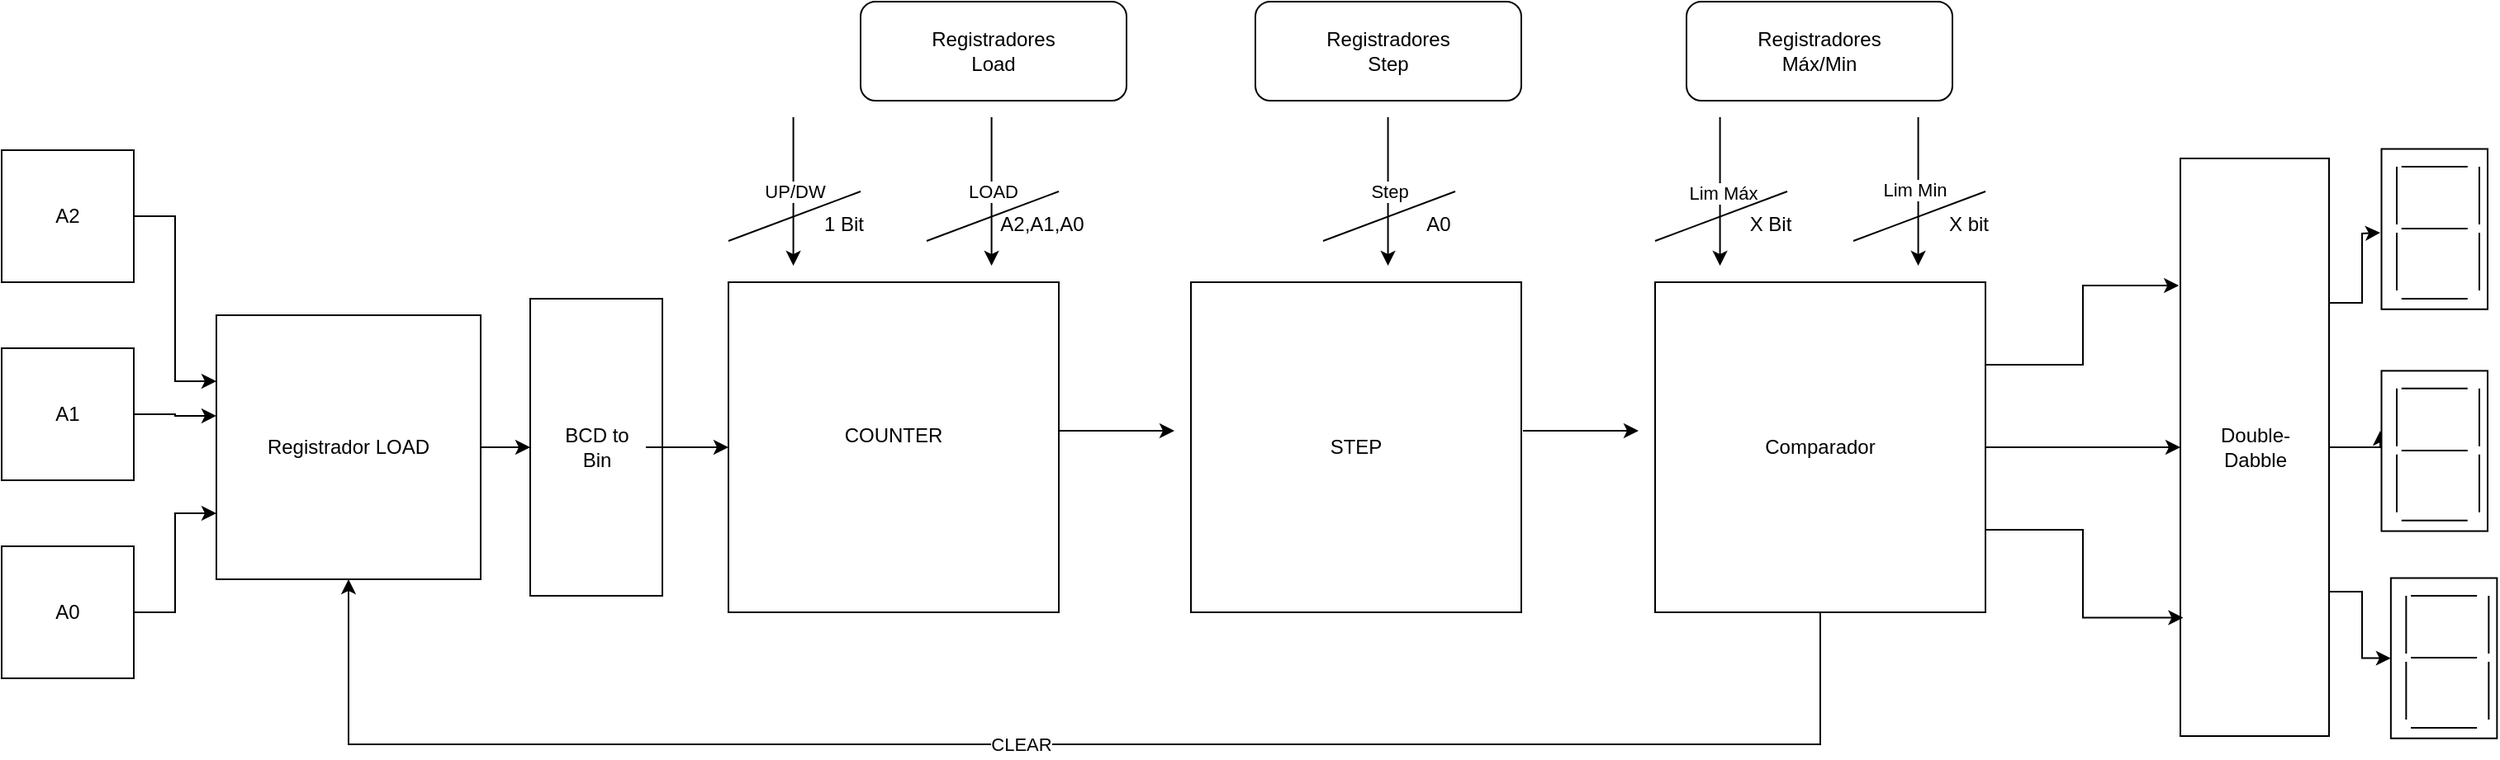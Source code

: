 <mxfile version="24.8.0">
  <diagram name="Página-1" id="OI2_72WPpLuLD4g8K_rf">
    <mxGraphModel dx="1393" dy="801" grid="1" gridSize="10" guides="1" tooltips="1" connect="1" arrows="1" fold="1" page="1" pageScale="1" pageWidth="827" pageHeight="1169" math="0" shadow="0">
      <root>
        <mxCell id="0" />
        <mxCell id="1" parent="0" />
        <mxCell id="qQ6owmYyiTlh0JQ5LR82-11" style="edgeStyle=orthogonalEdgeStyle;rounded=0;orthogonalLoop=1;jettySize=auto;html=1;exitX=1;exitY=0.5;exitDx=0;exitDy=0;entryX=0;entryY=0.25;entryDx=0;entryDy=0;" edge="1" parent="1" source="Dc7wzzg82mR3qbJvhs6L-1" target="qQ6owmYyiTlh0JQ5LR82-1">
          <mxGeometry relative="1" as="geometry" />
        </mxCell>
        <mxCell id="Dc7wzzg82mR3qbJvhs6L-1" value="A2" style="whiteSpace=wrap;html=1;aspect=fixed;" parent="1" vertex="1">
          <mxGeometry x="40" y="360" width="80" height="80" as="geometry" />
        </mxCell>
        <mxCell id="Dc7wzzg82mR3qbJvhs6L-2" value="A1" style="whiteSpace=wrap;html=1;aspect=fixed;" parent="1" vertex="1">
          <mxGeometry x="40" y="480" width="80" height="80" as="geometry" />
        </mxCell>
        <mxCell id="qQ6owmYyiTlh0JQ5LR82-9" style="edgeStyle=orthogonalEdgeStyle;rounded=0;orthogonalLoop=1;jettySize=auto;html=1;exitX=1;exitY=0.5;exitDx=0;exitDy=0;entryX=0;entryY=0.75;entryDx=0;entryDy=0;" edge="1" parent="1" source="Dc7wzzg82mR3qbJvhs6L-4" target="qQ6owmYyiTlh0JQ5LR82-1">
          <mxGeometry relative="1" as="geometry" />
        </mxCell>
        <mxCell id="Dc7wzzg82mR3qbJvhs6L-4" value="A0" style="whiteSpace=wrap;html=1;aspect=fixed;" parent="1" vertex="1">
          <mxGeometry x="40" y="600" width="80" height="80" as="geometry" />
        </mxCell>
        <mxCell id="Dc7wzzg82mR3qbJvhs6L-7" value="COUNTER&lt;div&gt;&lt;br&gt;&lt;/div&gt;" style="whiteSpace=wrap;html=1;aspect=fixed;" parent="1" vertex="1">
          <mxGeometry x="480" y="440" width="200" height="200" as="geometry" />
        </mxCell>
        <mxCell id="Dc7wzzg82mR3qbJvhs6L-8" value="STEP" style="whiteSpace=wrap;html=1;aspect=fixed;" parent="1" vertex="1">
          <mxGeometry x="760" y="440" width="200" height="200" as="geometry" />
        </mxCell>
        <mxCell id="Dc7wzzg82mR3qbJvhs6L-9" value="" style="endArrow=classic;html=1;rounded=0;" parent="1" edge="1">
          <mxGeometry relative="1" as="geometry">
            <mxPoint x="519.29" y="340" as="sourcePoint" />
            <mxPoint x="519.29" y="430" as="targetPoint" />
          </mxGeometry>
        </mxCell>
        <mxCell id="Dc7wzzg82mR3qbJvhs6L-10" value="UP/DW" style="edgeLabel;resizable=0;html=1;;align=center;verticalAlign=middle;" parent="Dc7wzzg82mR3qbJvhs6L-9" connectable="0" vertex="1">
          <mxGeometry relative="1" as="geometry" />
        </mxCell>
        <mxCell id="Dc7wzzg82mR3qbJvhs6L-11" value="" style="endArrow=none;html=1;rounded=0;" parent="1" edge="1">
          <mxGeometry width="50" height="50" relative="1" as="geometry">
            <mxPoint x="480" y="415" as="sourcePoint" />
            <mxPoint x="560" y="385" as="targetPoint" />
          </mxGeometry>
        </mxCell>
        <mxCell id="Dc7wzzg82mR3qbJvhs6L-12" value="1 Bit" style="text;html=1;align=center;verticalAlign=middle;whiteSpace=wrap;rounded=0;" parent="1" vertex="1">
          <mxGeometry x="520" y="390" width="60" height="30" as="geometry" />
        </mxCell>
        <mxCell id="Dc7wzzg82mR3qbJvhs6L-16" value="" style="endArrow=classic;html=1;rounded=0;" parent="1" edge="1">
          <mxGeometry relative="1" as="geometry">
            <mxPoint x="879.29" y="340" as="sourcePoint" />
            <mxPoint x="879.29" y="430" as="targetPoint" />
          </mxGeometry>
        </mxCell>
        <mxCell id="Dc7wzzg82mR3qbJvhs6L-17" value="Step" style="edgeLabel;resizable=0;html=1;;align=center;verticalAlign=middle;" parent="Dc7wzzg82mR3qbJvhs6L-16" connectable="0" vertex="1">
          <mxGeometry relative="1" as="geometry" />
        </mxCell>
        <mxCell id="Dc7wzzg82mR3qbJvhs6L-18" value="" style="endArrow=none;html=1;rounded=0;" parent="1" edge="1">
          <mxGeometry width="50" height="50" relative="1" as="geometry">
            <mxPoint x="840" y="415" as="sourcePoint" />
            <mxPoint x="920" y="385" as="targetPoint" />
          </mxGeometry>
        </mxCell>
        <mxCell id="Dc7wzzg82mR3qbJvhs6L-19" value="A0" style="text;html=1;align=center;verticalAlign=middle;whiteSpace=wrap;rounded=0;" parent="1" vertex="1">
          <mxGeometry x="880" y="390" width="60" height="30" as="geometry" />
        </mxCell>
        <mxCell id="Dc7wzzg82mR3qbJvhs6L-20" value="" style="endArrow=classic;html=1;rounded=0;" parent="1" edge="1">
          <mxGeometry relative="1" as="geometry">
            <mxPoint x="639.29" y="340" as="sourcePoint" />
            <mxPoint x="639.29" y="430" as="targetPoint" />
          </mxGeometry>
        </mxCell>
        <mxCell id="Dc7wzzg82mR3qbJvhs6L-21" value="LOAD" style="edgeLabel;resizable=0;html=1;;align=center;verticalAlign=middle;" parent="Dc7wzzg82mR3qbJvhs6L-20" connectable="0" vertex="1">
          <mxGeometry relative="1" as="geometry" />
        </mxCell>
        <mxCell id="Dc7wzzg82mR3qbJvhs6L-22" value="" style="endArrow=none;html=1;rounded=0;" parent="1" edge="1">
          <mxGeometry width="50" height="50" relative="1" as="geometry">
            <mxPoint x="600" y="415" as="sourcePoint" />
            <mxPoint x="680" y="385" as="targetPoint" />
          </mxGeometry>
        </mxCell>
        <mxCell id="Dc7wzzg82mR3qbJvhs6L-23" value="A2,A1,A0" style="text;html=1;align=center;verticalAlign=middle;whiteSpace=wrap;rounded=0;" parent="1" vertex="1">
          <mxGeometry x="640" y="390" width="60" height="30" as="geometry" />
        </mxCell>
        <mxCell id="Dc7wzzg82mR3qbJvhs6L-25" value="" style="endArrow=classic;html=1;rounded=0;" parent="1" edge="1">
          <mxGeometry width="50" height="50" relative="1" as="geometry">
            <mxPoint x="680" y="530" as="sourcePoint" />
            <mxPoint x="750" y="530" as="targetPoint" />
          </mxGeometry>
        </mxCell>
        <mxCell id="Dc7wzzg82mR3qbJvhs6L-68" style="edgeStyle=orthogonalEdgeStyle;rounded=0;orthogonalLoop=1;jettySize=auto;html=1;exitX=1;exitY=0.5;exitDx=0;exitDy=0;entryX=0.5;entryY=1;entryDx=0;entryDy=0;" parent="1" source="Dc7wzzg82mR3qbJvhs6L-34" target="Dc7wzzg82mR3qbJvhs6L-63" edge="1">
          <mxGeometry relative="1" as="geometry" />
        </mxCell>
        <mxCell id="qQ6owmYyiTlh0JQ5LR82-2" style="edgeStyle=orthogonalEdgeStyle;rounded=0;orthogonalLoop=1;jettySize=auto;html=1;exitX=0.5;exitY=1;exitDx=0;exitDy=0;entryX=0.5;entryY=1;entryDx=0;entryDy=0;" edge="1" parent="1" source="Dc7wzzg82mR3qbJvhs6L-34" target="qQ6owmYyiTlh0JQ5LR82-1">
          <mxGeometry relative="1" as="geometry">
            <Array as="points">
              <mxPoint x="1141" y="720" />
              <mxPoint x="250" y="720" />
            </Array>
          </mxGeometry>
        </mxCell>
        <mxCell id="qQ6owmYyiTlh0JQ5LR82-3" value="CLEAR" style="edgeLabel;html=1;align=center;verticalAlign=middle;resizable=0;points=[];" vertex="1" connectable="0" parent="qQ6owmYyiTlh0JQ5LR82-2">
          <mxGeometry x="0.053" relative="1" as="geometry">
            <mxPoint as="offset" />
          </mxGeometry>
        </mxCell>
        <mxCell id="Dc7wzzg82mR3qbJvhs6L-34" value="Comparador" style="whiteSpace=wrap;html=1;aspect=fixed;" parent="1" vertex="1">
          <mxGeometry x="1041" y="440" width="200" height="200" as="geometry" />
        </mxCell>
        <mxCell id="Dc7wzzg82mR3qbJvhs6L-38" value="" style="endArrow=classic;html=1;rounded=0;" parent="1" edge="1">
          <mxGeometry width="50" height="50" relative="1" as="geometry">
            <mxPoint x="961" y="530" as="sourcePoint" />
            <mxPoint x="1031" y="530" as="targetPoint" />
          </mxGeometry>
        </mxCell>
        <mxCell id="Dc7wzzg82mR3qbJvhs6L-41" value="" style="endArrow=classic;html=1;rounded=0;" parent="1" edge="1">
          <mxGeometry relative="1" as="geometry">
            <mxPoint x="1080.29" y="340" as="sourcePoint" />
            <mxPoint x="1080.29" y="430" as="targetPoint" />
          </mxGeometry>
        </mxCell>
        <mxCell id="Dc7wzzg82mR3qbJvhs6L-61" value="Lim Máx" style="edgeLabel;html=1;align=center;verticalAlign=middle;resizable=0;points=[];" parent="Dc7wzzg82mR3qbJvhs6L-41" vertex="1" connectable="0">
          <mxGeometry x="0.009" y="1" relative="1" as="geometry">
            <mxPoint as="offset" />
          </mxGeometry>
        </mxCell>
        <mxCell id="Dc7wzzg82mR3qbJvhs6L-43" value="" style="endArrow=none;html=1;rounded=0;" parent="1" edge="1">
          <mxGeometry width="50" height="50" relative="1" as="geometry">
            <mxPoint x="1041" y="415" as="sourcePoint" />
            <mxPoint x="1121" y="385" as="targetPoint" />
          </mxGeometry>
        </mxCell>
        <mxCell id="Dc7wzzg82mR3qbJvhs6L-44" value="X Bit" style="text;html=1;align=center;verticalAlign=middle;whiteSpace=wrap;rounded=0;" parent="1" vertex="1">
          <mxGeometry x="1081" y="390" width="60" height="30" as="geometry" />
        </mxCell>
        <mxCell id="Dc7wzzg82mR3qbJvhs6L-45" value="" style="endArrow=classic;html=1;rounded=0;" parent="1" edge="1">
          <mxGeometry relative="1" as="geometry">
            <mxPoint x="1200.29" y="340" as="sourcePoint" />
            <mxPoint x="1200.29" y="430" as="targetPoint" />
          </mxGeometry>
        </mxCell>
        <mxCell id="Dc7wzzg82mR3qbJvhs6L-62" value="Lim Min" style="edgeLabel;html=1;align=center;verticalAlign=middle;resizable=0;points=[];" parent="Dc7wzzg82mR3qbJvhs6L-45" vertex="1" connectable="0">
          <mxGeometry x="-0.027" y="-3" relative="1" as="geometry">
            <mxPoint as="offset" />
          </mxGeometry>
        </mxCell>
        <mxCell id="Dc7wzzg82mR3qbJvhs6L-47" value="" style="endArrow=none;html=1;rounded=0;" parent="1" edge="1">
          <mxGeometry width="50" height="50" relative="1" as="geometry">
            <mxPoint x="1161" y="415" as="sourcePoint" />
            <mxPoint x="1241" y="385" as="targetPoint" />
          </mxGeometry>
        </mxCell>
        <mxCell id="Dc7wzzg82mR3qbJvhs6L-48" value="X bit" style="text;html=1;align=center;verticalAlign=middle;whiteSpace=wrap;rounded=0;" parent="1" vertex="1">
          <mxGeometry x="1201" y="390" width="60" height="30" as="geometry" />
        </mxCell>
        <mxCell id="Dc7wzzg82mR3qbJvhs6L-59" value="Registradores&lt;div&gt;Load&lt;/div&gt;" style="rounded=1;whiteSpace=wrap;html=1;" parent="1" vertex="1">
          <mxGeometry x="560" y="270" width="161" height="60" as="geometry" />
        </mxCell>
        <mxCell id="qQ6owmYyiTlh0JQ5LR82-37" style="edgeStyle=orthogonalEdgeStyle;rounded=0;orthogonalLoop=1;jettySize=auto;html=1;exitX=0.75;exitY=0;exitDx=0;exitDy=0;entryX=0.5;entryY=1;entryDx=0;entryDy=0;" edge="1" parent="1" source="Dc7wzzg82mR3qbJvhs6L-63" target="qQ6owmYyiTlh0JQ5LR82-29">
          <mxGeometry relative="1" as="geometry" />
        </mxCell>
        <mxCell id="qQ6owmYyiTlh0JQ5LR82-38" style="edgeStyle=orthogonalEdgeStyle;rounded=0;orthogonalLoop=1;jettySize=auto;html=1;exitX=0.5;exitY=0;exitDx=0;exitDy=0;" edge="1" parent="1" source="Dc7wzzg82mR3qbJvhs6L-63">
          <mxGeometry relative="1" as="geometry">
            <mxPoint x="1480" y="530" as="targetPoint" />
          </mxGeometry>
        </mxCell>
        <mxCell id="qQ6owmYyiTlh0JQ5LR82-39" style="edgeStyle=orthogonalEdgeStyle;rounded=0;orthogonalLoop=1;jettySize=auto;html=1;exitX=0.25;exitY=0;exitDx=0;exitDy=0;" edge="1" parent="1" source="Dc7wzzg82mR3qbJvhs6L-63">
          <mxGeometry relative="1" as="geometry">
            <mxPoint x="1480" y="410" as="targetPoint" />
          </mxGeometry>
        </mxCell>
        <mxCell id="Dc7wzzg82mR3qbJvhs6L-63" value="" style="rounded=0;whiteSpace=wrap;html=1;rotation=90;" parent="1" vertex="1">
          <mxGeometry x="1229" y="495" width="350" height="90" as="geometry" />
        </mxCell>
        <mxCell id="Dc7wzzg82mR3qbJvhs6L-66" value="Double-&lt;div&gt;Dabble&lt;/div&gt;" style="text;html=1;align=center;verticalAlign=middle;resizable=0;points=[];autosize=1;strokeColor=none;fillColor=none;" parent="1" vertex="1">
          <mxGeometry x="1369" y="520" width="70" height="40" as="geometry" />
        </mxCell>
        <mxCell id="Dc7wzzg82mR3qbJvhs6L-67" style="edgeStyle=orthogonalEdgeStyle;rounded=0;orthogonalLoop=1;jettySize=auto;html=1;exitX=1;exitY=0.25;exitDx=0;exitDy=0;entryX=0.22;entryY=1.01;entryDx=0;entryDy=0;entryPerimeter=0;" parent="1" source="Dc7wzzg82mR3qbJvhs6L-34" target="Dc7wzzg82mR3qbJvhs6L-63" edge="1">
          <mxGeometry relative="1" as="geometry" />
        </mxCell>
        <mxCell id="Dc7wzzg82mR3qbJvhs6L-69" style="edgeStyle=orthogonalEdgeStyle;rounded=0;orthogonalLoop=1;jettySize=auto;html=1;exitX=1;exitY=0.75;exitDx=0;exitDy=0;entryX=0.795;entryY=0.981;entryDx=0;entryDy=0;entryPerimeter=0;" parent="1" source="Dc7wzzg82mR3qbJvhs6L-34" target="Dc7wzzg82mR3qbJvhs6L-63" edge="1">
          <mxGeometry relative="1" as="geometry" />
        </mxCell>
        <mxCell id="qQ6owmYyiTlh0JQ5LR82-8" style="edgeStyle=orthogonalEdgeStyle;rounded=0;orthogonalLoop=1;jettySize=auto;html=1;exitX=1;exitY=0.5;exitDx=0;exitDy=0;entryX=0.5;entryY=1;entryDx=0;entryDy=0;" edge="1" parent="1" source="qQ6owmYyiTlh0JQ5LR82-1" target="qQ6owmYyiTlh0JQ5LR82-5">
          <mxGeometry relative="1" as="geometry" />
        </mxCell>
        <mxCell id="qQ6owmYyiTlh0JQ5LR82-1" value="&lt;div&gt;Registrador LOAD&lt;/div&gt;" style="whiteSpace=wrap;html=1;aspect=fixed;" vertex="1" parent="1">
          <mxGeometry x="170" y="460" width="160" height="160" as="geometry" />
        </mxCell>
        <mxCell id="qQ6owmYyiTlh0JQ5LR82-5" value="" style="rounded=0;whiteSpace=wrap;html=1;rotation=90;" vertex="1" parent="1">
          <mxGeometry x="310" y="500" width="180" height="80" as="geometry" />
        </mxCell>
        <mxCell id="qQ6owmYyiTlh0JQ5LR82-7" style="edgeStyle=orthogonalEdgeStyle;rounded=0;orthogonalLoop=1;jettySize=auto;html=1;entryX=0;entryY=0.5;entryDx=0;entryDy=0;" edge="1" parent="1" source="qQ6owmYyiTlh0JQ5LR82-6" target="Dc7wzzg82mR3qbJvhs6L-7">
          <mxGeometry relative="1" as="geometry" />
        </mxCell>
        <mxCell id="qQ6owmYyiTlh0JQ5LR82-6" value="BCD to&lt;div&gt;Bin&lt;/div&gt;" style="text;html=1;align=center;verticalAlign=middle;resizable=0;points=[];autosize=1;strokeColor=none;fillColor=none;" vertex="1" parent="1">
          <mxGeometry x="370" y="520" width="60" height="40" as="geometry" />
        </mxCell>
        <mxCell id="qQ6owmYyiTlh0JQ5LR82-10" style="edgeStyle=orthogonalEdgeStyle;rounded=0;orthogonalLoop=1;jettySize=auto;html=1;exitX=1;exitY=0.5;exitDx=0;exitDy=0;entryX=0;entryY=0.381;entryDx=0;entryDy=0;entryPerimeter=0;" edge="1" parent="1" source="Dc7wzzg82mR3qbJvhs6L-2" target="qQ6owmYyiTlh0JQ5LR82-1">
          <mxGeometry relative="1" as="geometry" />
        </mxCell>
        <mxCell id="qQ6owmYyiTlh0JQ5LR82-13" value="" style="rounded=0;whiteSpace=wrap;html=1;rotation=90;" vertex="1" parent="1">
          <mxGeometry x="1464.32" y="375.69" width="97.12" height="64.25" as="geometry" />
        </mxCell>
        <mxCell id="qQ6owmYyiTlh0JQ5LR82-14" value="" style="endArrow=none;html=1;rounded=0;" edge="1" parent="1">
          <mxGeometry width="50" height="50" relative="1" as="geometry">
            <mxPoint x="1492.88" y="370" as="sourcePoint" />
            <mxPoint x="1532.88" y="370" as="targetPoint" />
          </mxGeometry>
        </mxCell>
        <mxCell id="qQ6owmYyiTlh0JQ5LR82-15" value="" style="endArrow=none;html=1;rounded=0;" edge="1" parent="1">
          <mxGeometry width="50" height="50" relative="1" as="geometry">
            <mxPoint x="1492.88" y="407.53" as="sourcePoint" />
            <mxPoint x="1532.88" y="407.53" as="targetPoint" />
          </mxGeometry>
        </mxCell>
        <mxCell id="qQ6owmYyiTlh0JQ5LR82-16" value="" style="endArrow=none;html=1;rounded=0;" edge="1" parent="1">
          <mxGeometry width="50" height="50" relative="1" as="geometry">
            <mxPoint x="1492.88" y="450" as="sourcePoint" />
            <mxPoint x="1532.88" y="450" as="targetPoint" />
          </mxGeometry>
        </mxCell>
        <mxCell id="qQ6owmYyiTlh0JQ5LR82-17" value="" style="endArrow=none;html=1;rounded=0;" edge="1" parent="1">
          <mxGeometry width="50" height="50" relative="1" as="geometry">
            <mxPoint x="1540" y="405" as="sourcePoint" />
            <mxPoint x="1540" y="370" as="targetPoint" />
          </mxGeometry>
        </mxCell>
        <mxCell id="qQ6owmYyiTlh0JQ5LR82-18" value="" style="endArrow=none;html=1;rounded=0;" edge="1" parent="1">
          <mxGeometry width="50" height="50" relative="1" as="geometry">
            <mxPoint x="1540" y="445" as="sourcePoint" />
            <mxPoint x="1540" y="410" as="targetPoint" />
          </mxGeometry>
        </mxCell>
        <mxCell id="qQ6owmYyiTlh0JQ5LR82-19" value="" style="endArrow=none;html=1;rounded=0;" edge="1" parent="1">
          <mxGeometry width="50" height="50" relative="1" as="geometry">
            <mxPoint x="1490" y="445" as="sourcePoint" />
            <mxPoint x="1490" y="410" as="targetPoint" />
          </mxGeometry>
        </mxCell>
        <mxCell id="qQ6owmYyiTlh0JQ5LR82-20" value="" style="endArrow=none;html=1;rounded=0;" edge="1" parent="1">
          <mxGeometry width="50" height="50" relative="1" as="geometry">
            <mxPoint x="1490" y="405" as="sourcePoint" />
            <mxPoint x="1490" y="370" as="targetPoint" />
          </mxGeometry>
        </mxCell>
        <mxCell id="qQ6owmYyiTlh0JQ5LR82-21" value="" style="rounded=0;whiteSpace=wrap;html=1;rotation=90;" vertex="1" parent="1">
          <mxGeometry x="1464.32" y="510.12" width="97.12" height="64.25" as="geometry" />
        </mxCell>
        <mxCell id="qQ6owmYyiTlh0JQ5LR82-22" value="" style="endArrow=none;html=1;rounded=0;" edge="1" parent="1">
          <mxGeometry width="50" height="50" relative="1" as="geometry">
            <mxPoint x="1492.88" y="504.43" as="sourcePoint" />
            <mxPoint x="1532.88" y="504.43" as="targetPoint" />
          </mxGeometry>
        </mxCell>
        <mxCell id="qQ6owmYyiTlh0JQ5LR82-23" value="" style="endArrow=none;html=1;rounded=0;" edge="1" parent="1">
          <mxGeometry width="50" height="50" relative="1" as="geometry">
            <mxPoint x="1492.88" y="541.96" as="sourcePoint" />
            <mxPoint x="1532.88" y="541.96" as="targetPoint" />
          </mxGeometry>
        </mxCell>
        <mxCell id="qQ6owmYyiTlh0JQ5LR82-24" value="" style="endArrow=none;html=1;rounded=0;" edge="1" parent="1">
          <mxGeometry width="50" height="50" relative="1" as="geometry">
            <mxPoint x="1492.88" y="584.43" as="sourcePoint" />
            <mxPoint x="1532.88" y="584.43" as="targetPoint" />
          </mxGeometry>
        </mxCell>
        <mxCell id="qQ6owmYyiTlh0JQ5LR82-25" value="" style="endArrow=none;html=1;rounded=0;" edge="1" parent="1">
          <mxGeometry width="50" height="50" relative="1" as="geometry">
            <mxPoint x="1540" y="539.43" as="sourcePoint" />
            <mxPoint x="1540" y="504.43" as="targetPoint" />
          </mxGeometry>
        </mxCell>
        <mxCell id="qQ6owmYyiTlh0JQ5LR82-26" value="" style="endArrow=none;html=1;rounded=0;" edge="1" parent="1">
          <mxGeometry width="50" height="50" relative="1" as="geometry">
            <mxPoint x="1540" y="579.43" as="sourcePoint" />
            <mxPoint x="1540" y="544.43" as="targetPoint" />
          </mxGeometry>
        </mxCell>
        <mxCell id="qQ6owmYyiTlh0JQ5LR82-27" value="" style="endArrow=none;html=1;rounded=0;" edge="1" parent="1">
          <mxGeometry width="50" height="50" relative="1" as="geometry">
            <mxPoint x="1490" y="579.43" as="sourcePoint" />
            <mxPoint x="1490" y="544.43" as="targetPoint" />
          </mxGeometry>
        </mxCell>
        <mxCell id="qQ6owmYyiTlh0JQ5LR82-28" value="" style="endArrow=none;html=1;rounded=0;" edge="1" parent="1">
          <mxGeometry width="50" height="50" relative="1" as="geometry">
            <mxPoint x="1490" y="539.43" as="sourcePoint" />
            <mxPoint x="1490" y="504.43" as="targetPoint" />
          </mxGeometry>
        </mxCell>
        <mxCell id="qQ6owmYyiTlh0JQ5LR82-29" value="" style="rounded=0;whiteSpace=wrap;html=1;rotation=90;" vertex="1" parent="1">
          <mxGeometry x="1470" y="635.69" width="97.12" height="64.25" as="geometry" />
        </mxCell>
        <mxCell id="qQ6owmYyiTlh0JQ5LR82-30" value="" style="endArrow=none;html=1;rounded=0;" edge="1" parent="1">
          <mxGeometry width="50" height="50" relative="1" as="geometry">
            <mxPoint x="1498.56" y="630" as="sourcePoint" />
            <mxPoint x="1538.56" y="630" as="targetPoint" />
          </mxGeometry>
        </mxCell>
        <mxCell id="qQ6owmYyiTlh0JQ5LR82-31" value="" style="endArrow=none;html=1;rounded=0;" edge="1" parent="1">
          <mxGeometry width="50" height="50" relative="1" as="geometry">
            <mxPoint x="1498.56" y="667.53" as="sourcePoint" />
            <mxPoint x="1538.56" y="667.53" as="targetPoint" />
          </mxGeometry>
        </mxCell>
        <mxCell id="qQ6owmYyiTlh0JQ5LR82-32" value="" style="endArrow=none;html=1;rounded=0;" edge="1" parent="1">
          <mxGeometry width="50" height="50" relative="1" as="geometry">
            <mxPoint x="1498.56" y="710" as="sourcePoint" />
            <mxPoint x="1538.56" y="710" as="targetPoint" />
          </mxGeometry>
        </mxCell>
        <mxCell id="qQ6owmYyiTlh0JQ5LR82-33" value="" style="endArrow=none;html=1;rounded=0;" edge="1" parent="1">
          <mxGeometry width="50" height="50" relative="1" as="geometry">
            <mxPoint x="1545.68" y="665" as="sourcePoint" />
            <mxPoint x="1545.68" y="630" as="targetPoint" />
          </mxGeometry>
        </mxCell>
        <mxCell id="qQ6owmYyiTlh0JQ5LR82-34" value="" style="endArrow=none;html=1;rounded=0;" edge="1" parent="1">
          <mxGeometry width="50" height="50" relative="1" as="geometry">
            <mxPoint x="1545.68" y="705" as="sourcePoint" />
            <mxPoint x="1545.68" y="670" as="targetPoint" />
          </mxGeometry>
        </mxCell>
        <mxCell id="qQ6owmYyiTlh0JQ5LR82-35" value="" style="endArrow=none;html=1;rounded=0;" edge="1" parent="1">
          <mxGeometry width="50" height="50" relative="1" as="geometry">
            <mxPoint x="1495.68" y="705" as="sourcePoint" />
            <mxPoint x="1495.68" y="670" as="targetPoint" />
          </mxGeometry>
        </mxCell>
        <mxCell id="qQ6owmYyiTlh0JQ5LR82-36" value="" style="endArrow=none;html=1;rounded=0;" edge="1" parent="1">
          <mxGeometry width="50" height="50" relative="1" as="geometry">
            <mxPoint x="1495.68" y="665" as="sourcePoint" />
            <mxPoint x="1495.68" y="630" as="targetPoint" />
          </mxGeometry>
        </mxCell>
        <mxCell id="qQ6owmYyiTlh0JQ5LR82-40" value="Registradores&lt;div&gt;Step&lt;span style=&quot;color: rgba(0, 0, 0, 0); font-family: monospace; font-size: 0px; text-align: start; text-wrap: nowrap; background-color: initial;&quot;&gt;%3CmxGraphModel%3E%3Croot%3E%3CmxCell%20id%3D%220%22%2F%3E%3CmxCell%20id%3D%221%22%20parent%3D%220%22%2F%3E%3CmxCell%20id%3D%222%22%20value%3D%22Registradores%26lt%3Bdiv%26gt%3BLoad%26lt%3B%2Fdiv%26gt%3B%22%20style%3D%22rounded%3D1%3BwhiteSpace%3Dwrap%3Bhtml%3D1%3B%22%20vertex%3D%221%22%20parent%3D%221%22%3E%3CmxGeometry%20x%3D%22560%22%20y%3D%22270%22%20width%3D%22161%22%20height%3D%2260%22%20as%3D%22geometry%22%2F%3E%3C%2FmxCell%3E%3C%2Froot%3E%3C%2FmxGraphModel%3E&lt;/span&gt;&lt;/div&gt;" style="rounded=1;whiteSpace=wrap;html=1;" vertex="1" parent="1">
          <mxGeometry x="799" y="270" width="161" height="60" as="geometry" />
        </mxCell>
        <mxCell id="qQ6owmYyiTlh0JQ5LR82-41" value="Registradores&lt;div style=&quot;text-align: center;&quot;&gt;&lt;span style=&quot;text-align: start; background-color: initial;&quot;&gt;Máx/Min&lt;/span&gt;&lt;span style=&quot;color: rgba(0, 0, 0, 0); font-family: monospace; font-size: 0px; text-align: start; text-wrap: nowrap; background-color: initial;&quot;&gt;%3CmxGraphModel%3E%3Croot%3E%3CmxCell%20id%3D%220%22%2F%3E%3CmxCell%20id%3D%221%22%20parent%3D%220%22%2F%3E%3CmxCell%20id%3D%222%22%20value%3D%22Registradores%26lt%3Bdiv%26gt%3BLoad%26lt%3B%2Fdiv%26gt%3B%22%20style%3D%22rounded%3D1%3BwhiteSpace%3Dwrap%3Bhtml%3D1%3B%22%20vertex%3D%221%22%20parent%3D%221%22%3E%3CmxGeometry%20x%3D%22560%22%20y%3D%22270%22%20width%3D%22161%22%20height%3D%2260%22%20as%3D%22geometry%22%2F%3E%3C%2FmxCell%3E%3C%2Froot%3E%3C%2FmxGraphModel%3E&lt;/span&gt;&lt;/div&gt;" style="rounded=1;whiteSpace=wrap;html=1;" vertex="1" parent="1">
          <mxGeometry x="1060" y="270" width="161" height="60" as="geometry" />
        </mxCell>
      </root>
    </mxGraphModel>
  </diagram>
</mxfile>

